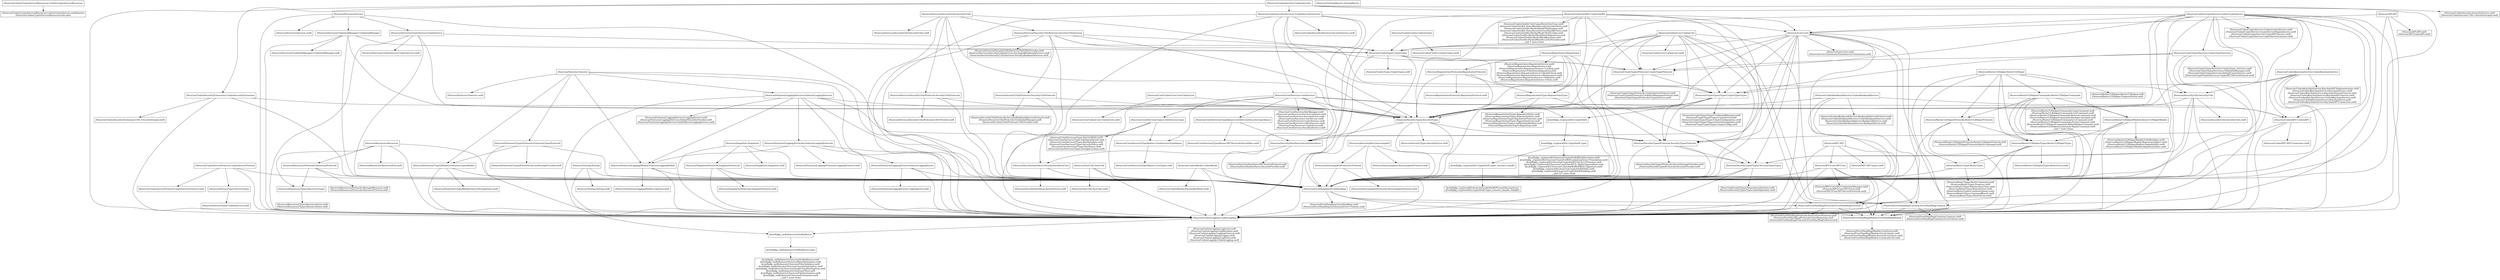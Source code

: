 digraph mygraph {
  node [shape=box];
  "//Sources/UmbraCryptoService/Resources:UmbraCryptoServiceResources"
  "//Sources/UmbraCryptoService/Resources:UmbraCryptoServiceResources" -> "//Sources/UmbraCryptoService/Resources:UmbraCryptoService.entitlements\n//Sources/UmbraCryptoService/Resources:Info.plist"
  "//Sources/Services/SecurityUtils:SecurityUtils"
  "//Sources/Services/SecurityUtils:SecurityUtils" -> "//Sources/CryptoTypes:CryptoTypes"
  "//Sources/Services/SecurityUtils:SecurityUtils" -> "//Sources/ErrorHandling:ErrorHandling"
  "//Sources/Services/SecurityUtils:SecurityUtils" -> "//Sources/SecurityTypes:SecurityTypes"
  "//Sources/Services/SecurityUtils:SecurityUtils" -> "//Sources/Services/SecurityUtils/Protocols:SecurityUtilsProtocols"
  "//Sources/Services/SecurityUtils:SecurityUtils" -> "//Sources/Services/SecurityUtils/Services:SecurityUtilsServices"
  "//Sources/Services/SecurityUtils:SecurityUtils" -> "//Sources/UmbraLogging:UmbraLogging"
  "//Sources/Services/SecurityUtils:SecurityUtils" -> "//Sources/Services/SecurityUtils:SecurityUtils.swift"
  "//Sources/Features:Features"
  "//Sources/Features:Features" -> "//Sources/ErrorHandling:ErrorHandling"
  "//Sources/Features:Features" -> "//Sources/Features/Crypto/Models:FeaturesCryptoModels"
  "//Sources/Features:Features" -> "//Sources/Features/Crypto/Protocols:FeaturesCryptoProtocols"
  "//Sources/Features:Features" -> "//Sources/Features/Logging/Models:FeaturesLoggingModels"
  "//Sources/Features:Features" -> "//Sources/Features/Logging/Services:FeaturesLoggingServices"
  "//Sources/Features:Features" -> "//Sources/UmbraLogging:UmbraLogging"
  "//Sources/Features:Features" -> "//Sources/Features:Features.swift"
  "//Sources/Core/UmbraCore:CoreUmbraCore"
  "//Sources/Core/UmbraCore:CoreUmbraCore" -> "//Sources/SecurityTypes:SecurityTypes"
  "//Sources/Core/UmbraCore:CoreUmbraCore" -> "//Sources/Core/UmbraCore:UmbraCore.swift"
  "//Sources/Core/UmbraCore:UmbraCore.swift"
  "//Sources/CryptoServiceProtocol:CryptoServiceProtocol"
  "//Sources/CryptoServiceProtocol:CryptoServiceProtocol" -> "//Sources/ErrorHandling:ErrorHandling"
  "//Sources/CryptoServiceProtocol:CryptoServiceProtocol" -> "//Sources/ServiceTypes:ServiceTypes"
  "//Sources/CryptoServiceProtocol:CryptoServiceProtocol" -> "//Sources/UmbraLogging:UmbraLogging"
  "//Sources/CryptoServiceProtocol:CryptoServiceProtocol" -> "//Sources/CryptoServiceProtocol:CryptoServiceProtocol.swift"
  "//Sources/ServiceTypes:ServiceTypes"
  "//Sources/ServiceTypes:ServiceTypes" -> "//Sources/ServiceTypes:UmbraService.swift"
  "//Sources/ServiceTypes:UmbraService.swift"
  "//Sources/Services/SecurityUtils/Protocols:SecurityUtilsProtocols"
  "//Sources/Services/SecurityUtils/Protocols:SecurityUtilsProtocols" -> "//Sources/ErrorHandling:ErrorHandling"
  "//Sources/Services/SecurityUtils/Protocols:SecurityUtilsProtocols" -> "//Sources/SecurityTypes:SecurityTypes"
  "//Sources/Services/SecurityUtils/Protocols:SecurityUtilsProtocols" -> "//Sources/Services/SecurityUtils/Protocols:URLProvider.swift"
  "//Sources/XPC:XPC"
  "//Sources/XPC:XPC" -> "//Sources/ErrorHandling:ErrorHandling"
  "//Sources/XPC:XPC" -> "//Sources/UmbraLogging:UmbraLogging"
  "//Sources/XPC:XPC" -> "//Sources/XPC/Core:XPCCore"
  "//Sources/XPC:XPC" -> "//Sources/XPC:XPCTypes.swift"
  "//Sources/XPC/Core:XPCCore"
  "//Sources/XPC/Core:XPCCore" -> "//Sources/ErrorHandling:ErrorHandling"
  "//Sources/XPC/Core:XPCCore" -> "//Sources/ErrorHandling/Common:ErrorHandlingCommon"
  "//Sources/XPC/Core:XPCCore" -> "//Sources/ErrorHandling/Models:ErrorHandlingModels"
  "//Sources/XPC/Core:XPCCore" -> "//Sources/ErrorHandling/Protocols:ErrorHandlingProtocols"
  "//Sources/XPC/Core:XPCCore" -> "//Sources/UmbraLogging:UmbraLogging"
  "//Sources/XPC/Core:XPCCore" -> "//Sources/XPC/Core:XPCConnectionManager.swift\n//Sources/XPC/Core:XPCError.swift\n//Sources/XPC/Core:XPCServiceProtocols.swift"
  "//Sources/Testing:Testing"
  "//Sources/Testing:Testing" -> "//Sources/ErrorHandling:ErrorHandling"
  "//Sources/Testing:Testing" -> "//Sources/UmbraLogging:UmbraLogging"
  "//Sources/Testing:Testing" -> "//Sources/Testing:Testing.swift"
  "//Sources/Testing:Testing.swift"
  "//Sources/Services/SecurityUtils/Protocols:URLProvider.swift"
  "//Sources/UmbraMocks:UmbraMocks"
  "//Sources/UmbraMocks:UmbraMocks" -> "//Sources/ErrorHandling:ErrorHandling"
  "//Sources/UmbraMocks:UmbraMocks" -> "//Sources/UmbraLogging:UmbraLogging"
  "//Sources/UmbraMocks:UmbraMocks" -> "//Sources/UmbraMocks:PlaceholderMock.swift"
  "//Sources/ResticCLIHelper:ResticCLIHelper"
  "//Sources/ResticCLIHelper:ResticCLIHelper" -> "//Sources/ErrorHandling:ErrorHandling"
  "//Sources/ResticCLIHelper:ResticCLIHelper" -> "//Sources/ResticCLIHelper/Commands:ResticCLIHelperCommands"
  "//Sources/ResticCLIHelper:ResticCLIHelper" -> "//Sources/ResticCLIHelper/Models:ResticCLIHelperModels"
  "//Sources/ResticCLIHelper:ResticCLIHelper" -> "//Sources/ResticCLIHelper/Protocols:ResticCLIHelperProtocols"
  "//Sources/ResticCLIHelper:ResticCLIHelper" -> "//Sources/ResticCLIHelper/Types:ResticCLIHelperTypes"
  "//Sources/ResticCLIHelper:ResticCLIHelper" -> "//Sources/ResticTypes:ResticTypes"
  "//Sources/ResticCLIHelper:ResticCLIHelper" -> "//Sources/UmbraLogging:UmbraLogging"
  "//Sources/ResticCLIHelper:ResticCLIHelper" -> "//Sources/ResticCLIHelper:ResticCLIHelper.swift\n//Sources/ResticCLIHelper:ProgressParser.swift"
  "//Sources/UmbraSecurity:UmbraSecurity"
  "//Sources/UmbraSecurity:UmbraSecurity" -> "//Sources/ErrorHandling:ErrorHandling"
  "//Sources/UmbraSecurity:UmbraSecurity" -> "//Sources/UmbraLogging:UmbraLogging"
  "//Sources/UmbraSecurity:UmbraSecurity" -> "//Sources/UmbraSecurity/Extensions:UmbraSecurityExtensions"
  "//Sources/UmbraSecurity:UmbraSecurity" -> "//Sources/UmbraSecurity/Services:UmbraSecurityServices"
  "//Sources/UmbraSecurity:UmbraSecurity" -> "//Sources/UmbraSecurity:SecurityService.swift\n//Sources/UmbraSecurity:URL+SecurityScoped.swift"
  "//Sources/UmbraSecurity/Services:UmbraSecurityServices"
  "//Sources/UmbraSecurity/Services:UmbraSecurityServices" -> "//Sources/Core:Core"
  "//Sources/UmbraSecurity/Services:UmbraSecurityServices" -> "//Sources/Core/Services:CoreServices"
  "//Sources/UmbraSecurity/Services:UmbraSecurityServices" -> "//Sources/ErrorHandling:ErrorHandling"
  "//Sources/UmbraSecurity/Services:UmbraSecurityServices" -> "//Sources/SecurityInterfaces:SecurityInterfaces"
  "//Sources/UmbraSecurity/Services:UmbraSecurityServices" -> "//Sources/SecurityInterfaces:SecurityInterfacesCore"
  "//Sources/UmbraSecurity/Services:UmbraSecurityServices" -> "//Sources/SecurityTypes:SecurityTypes"
  "//Sources/UmbraSecurity/Services:UmbraSecurityServices" -> "//Sources/SecurityUtils:SecurityUtils"
  "//Sources/UmbraSecurity/Services:UmbraSecurityServices" -> "//Sources/UmbraLogging:UmbraLogging"
  "//Sources/UmbraSecurity/Services:UmbraSecurityServices" -> "//Sources/UmbraSecurity/Services:SecurityService.swift"
  "//Sources/UmbraSecurity/Services:SecurityService.swift"
  "//Sources/UmbraTestKit:UmbraTestKit"
  "//Sources/UmbraTestKit:UmbraTestKit" -> "//Sources/Core:Core"
  "//Sources/UmbraTestKit:UmbraTestKit" -> "//Sources/CryptoTypes:CryptoTypes"
  "//Sources/UmbraTestKit:UmbraTestKit" -> "//Sources/CryptoTypes/Protocols:CryptoTypesProtocols"
  "//Sources/UmbraTestKit:UmbraTestKit" -> "//Sources/ErrorHandling:ErrorHandling"
  "//Sources/UmbraTestKit:UmbraTestKit" -> "//Sources/Repositories/Types:RepositoriesTypes"
  "//Sources/UmbraTestKit:UmbraTestKit" -> "//Sources/SecurityTypes:SecurityTypes"
  "//Sources/UmbraTestKit:UmbraTestKit" -> "//Sources/SecurityTypes/Protocols:SecurityTypesProtocols"
  "//Sources/UmbraTestKit:UmbraTestKit" -> "//Sources/UmbraLogging:UmbraLogging"
  "//Sources/UmbraTestKit:UmbraTestKit" -> "//Sources/UmbraTestKit:TestCases/ResticTestCase.swift\n//Sources/UmbraTestKit:Tests/MockSecurityProviderTests.swift\n//Sources/UmbraTestKit:Mocks/MockFileManager.swift\n//Sources/UmbraTestKit:Tests/SecurityErrorHandlerTests.swift\n//Sources/UmbraTestKit:Mocks/MockURLProvider.swift\n//Sources/UmbraTestKit:Mocks/MockResticRepository.swift\n//Sources/UmbraTestKit:Mocks/MockKeychain.swift\n//Sources/UmbraTestKit:Mocks/MockSecurityProvider.swift\n...and 5 more items"
  "//Sources/UmbraTestKit:TestCases/ResticTestCase.swift\n//Sources/UmbraTestKit:Tests/MockSecurityProviderTests.swift\n//Sources/UmbraTestKit:Mocks/MockFileManager.swift\n//Sources/UmbraTestKit:Tests/SecurityErrorHandlerTests.swift\n//Sources/UmbraTestKit:Mocks/MockURLProvider.swift\n//Sources/UmbraTestKit:Mocks/MockResticRepository.swift\n//Sources/UmbraTestKit:Mocks/MockKeychain.swift\n//Sources/UmbraTestKit:Mocks/MockSecurityProvider.swift\n...and 5 more items"
  "//Sources/Autocomplete:Autocomplete"
  "//Sources/Autocomplete:Autocomplete" -> "//Sources/Autocomplete/Protocols:Protocols"
  "//Sources/Autocomplete:Autocomplete" -> "//Sources/ErrorHandling:ErrorHandling"
  "//Sources/Autocomplete:Autocomplete" -> "//Sources/UmbraLogging:UmbraLogging"
  "//Sources/Autocomplete:Autocomplete" -> "//Sources/Autocomplete:AutocompleteProtocol.swift"
  "//Sources/UmbraSecurity/Extensions:UmbraSecurityExtensions"
  "//Sources/UmbraSecurity/Extensions:UmbraSecurityExtensions" -> "//Sources/ErrorHandling:ErrorHandling"
  "//Sources/UmbraSecurity/Extensions:UmbraSecurityExtensions" -> "//Sources/SecurityTypes:SecurityTypes"
  "//Sources/UmbraSecurity/Extensions:UmbraSecurityExtensions" -> "//Sources/UmbraLogging:UmbraLogging"
  "//Sources/UmbraSecurity/Extensions:UmbraSecurityExtensions" -> "//Sources/UmbraSecurity/Extensions:URL+SecurityScoped.swift"
  "//Sources/Resources:Resources"
  "//Sources/Resources:Resources" -> "//Sources/ErrorHandling:ErrorHandling"
  "//Sources/Resources:Resources" -> "//Sources/Resources/Protocols:ResourcesProtocols"
  "//Sources/Resources:Resources" -> "//Sources/Resources/Types:ResourcesTypes"
  "//Sources/Resources:Resources" -> "//Sources/UmbraLogging:UmbraLogging"
  "//Sources/Resources:Resources" -> "//Sources/Resources:ResourcePool.swift"
  "//Sources/UmbraCrypto:UmbraCrypto"
  "//Sources/UmbraCrypto:UmbraCrypto" -> "//Sources/CryptoTypes:CryptoTypes"
  "//Sources/UmbraCrypto:UmbraCrypto" -> "//Sources/UmbraCrypto:UmbraCrypto.swift"
  "//Sources/UmbraCore:UmbraCore"
  "//Sources/UmbraCore:UmbraCore" -> "//Sources/CryptoTypes:CryptoTypes"
  "//Sources/UmbraCore:UmbraCore" -> "//Sources/CryptoTypes/Protocols:CryptoTypesProtocols"
  "//Sources/UmbraCore:UmbraCore" -> "//Sources/CryptoTypes/Types:CryptoTypesTypes"
  "//Sources/UmbraCore:UmbraCore" -> "//Sources/ErrorHandling:ErrorHandling"
  "//Sources/UmbraCore:UmbraCore" -> "//Sources/ErrorHandling/Common:ErrorHandlingCommon"
  "//Sources/UmbraCore:UmbraCore" -> "//Sources/ErrorHandling/Models:ErrorHandlingModels"
  "//Sources/UmbraCore:UmbraCore" -> "//Sources/ErrorHandling/Protocols:ErrorHandlingProtocols"
  "//Sources/UmbraCore:UmbraCore" -> "//Sources/SecurityTypes:SecurityTypes"
  "//Sources/UmbraCore:UmbraCore" -> "//Sources/SecurityTypes/Protocols:SecurityTypesProtocols"
  "//Sources/UmbraCore:UmbraCore" -> "//Sources/SecurityTypes/Types:SecurityTypesTypes"
  "//Sources/UmbraCore:UmbraCore" -> "//Sources/UmbraLogging:UmbraLogging"
  "//Sources/UmbraCore:UmbraCore" -> "//Sources/UmbraCore:UmbraCore.swift"
  "//Sources/Core/Services:CoreServices"
  "//Sources/Core/Services:CoreServices" -> "//Sources/Core/Services/TypeAliases:CoreServicesSecurityTypeAliases"
  "//Sources/Core/Services:CoreServices" -> "//Sources/Core/Services/TypeAliases:CoreServicesTypeAliases"
  "//Sources/Core/Services:CoreServices" -> "//Sources/Core/Services/Types:CoreServicesTypes"
  "//Sources/Core/Services:CoreServices" -> "//Sources/ErrorHandling:ErrorHandling"
  "//Sources/Core/Services:CoreServices" -> "//Sources/SecurityTypes:SecurityTypes"
  "//Sources/Core/Services:CoreServices" -> "//Sources/UmbraLogging:UmbraLogging"
  "//Sources/Core/Services:CoreServices" -> "//Sources/UmbraXPC:UmbraXPC"
  "//Sources/Core/Services:CoreServices" -> "//Sources/Core/Services:KeyManager.swift\n//Sources/Core/Services:ServiceContainer.swift\n//Sources/Core/Services:SecurityError.swift\n//Sources/Core/Services:CoreService.swift\n//Sources/Core/Services:CryptoService.swift\n//Sources/Core/Services:UmbraService.swift\n//Sources/Core/Services:CryptoError.swift\n//Sources/Core/Services:SecurityService.swift"
  "//Sources/Core/Services:CoreServices" -> "@swiftpkg_cryptoswift//:CryptoSwift"
  "//Sources/Core/Services/Types:CoreServicesTypes"
  "//Sources/Core/Services/Types:CoreServicesTypes" -> "//Sources/Core/Services/TypeAliases:CoreServicesTypeAliases"
  "//Sources/Core/Services/Types:CoreServicesTypes" -> "//Sources/ErrorHandling:ErrorHandling"
  "//Sources/Core/Services/Types:CoreServicesTypes" -> "//Sources/Core/Services/Types:ServiceState.swift\n//Sources/Core/Services/Types:ValidationResult.swift\n//Sources/Core/Services/Types:KeyMetadata.swift\n//Sources/Core/Services/Types:SecurityPolicy.swift\n//Sources/Core/Services/Types:KeyStatus.swift\n//Sources/Core/Services/Types:StorageLocation.swift"
  "//Sources/Core/Services/Types:ServiceState.swift\n//Sources/Core/Services/Types:ValidationResult.swift\n//Sources/Core/Services/Types:KeyMetadata.swift\n//Sources/Core/Services/Types:SecurityPolicy.swift\n//Sources/Core/Services/Types:KeyStatus.swift\n//Sources/Core/Services/Types:StorageLocation.swift"
  "//Sources/Core/Services/TypeAliases:CoreServicesTypeAliases"
  "//Sources/Core/Services/TypeAliases:CoreServicesTypeAliases" -> "//Sources/Core/Services/TypeAliases:CoreTypes.swift"
  "//Sources/Core/Services/TypeAliases:CoreServicesSecurityTypeAliases"
  "//Sources/Core/Services/TypeAliases:CoreServicesSecurityTypeAliases" -> "//Sources/SecurityInterfaces:SecurityInterfaces"
  "//Sources/Core/Services/TypeAliases:CoreServicesSecurityTypeAliases" -> "//Sources/Core/Services/TypeAliases:XPCServiceProtocolAlias.swift"
  "//Sources/Core/Services/TypeAliases:XPCServiceProtocolAlias.swift"
  "//Sources/Resources/Protocols:ResourcesProtocols"
  "//Sources/Resources/Protocols:ResourcesProtocols" -> "//Sources/ErrorHandling:ErrorHandling"
  "//Sources/Resources/Protocols:ResourcesProtocols" -> "//Sources/Resources/Types:ResourcesTypes"
  "//Sources/Resources/Protocols:ResourcesProtocols" -> "//Sources/Resources/Protocols:ManagedResource.swift\n//Sources/Resources/Protocols:ResourceProtocol.swift"
  "//Sources/UmbraCryptoService/Resources:UmbraCryptoService.entitlements\n//Sources/UmbraCryptoService/Resources:Info.plist"
  "//Sources/Services/SecurityUtils:SecurityUtils.swift"
  "//Sources/UmbraCrypto:UmbraCrypto.swift"
  "//Sources/UmbraSecurity:SecurityService.swift\n//Sources/UmbraSecurity:URL+SecurityScoped.swift"
  "//Sources/CryptoServiceProtocol:CryptoServiceProtocol.swift"
  "//Sources/Features:Features.swift"
  "//Sources/Repositories:Repositories"
  "//Sources/Repositories:Repositories" -> "//Sources/ErrorHandling:ErrorHandling"
  "//Sources/Repositories:Repositories" -> "//Sources/Repositories/Protocols:RepositoriesProtocols"
  "//Sources/Repositories:Repositories" -> "//Sources/Repositories/Types:RepositoriesTypes"
  "//Sources/Repositories:Repositories" -> "//Sources/SecurityTypes:SecurityTypes"
  "//Sources/Repositories:Repositories" -> "//Sources/SecurityTypes/Protocols:SecurityTypesProtocols"
  "//Sources/Repositories:Repositories" -> "//Sources/Repositories:RepositoryService.swift\n//Sources/Repositories:Repositories.swift\n//Sources/Repositories:RepositoryService+Locking.swift\n//Sources/Repositories:FileSystemRepository.swift\n//Sources/Repositories:RepositoryService+HealthCheck.swift\n//Sources/Repositories:RepositoryService+Maintenance.swift\n//Sources/Repositories:RepositoryService+Validation.swift\n//Sources/Repositories:RepositoryService+Stats.swift"
  "//Sources/Repositories:RepositoryService.swift\n//Sources/Repositories:Repositories.swift\n//Sources/Repositories:RepositoryService+Locking.swift\n//Sources/Repositories:FileSystemRepository.swift\n//Sources/Repositories:RepositoryService+HealthCheck.swift\n//Sources/Repositories:RepositoryService+Maintenance.swift\n//Sources/Repositories:RepositoryService+Validation.swift\n//Sources/Repositories:RepositoryService+Stats.swift"
  "//Sources/Repositories/Protocols:RepositoriesProtocols"
  "//Sources/Repositories/Protocols:RepositoriesProtocols" -> "//Sources/ErrorHandling:ErrorHandling"
  "//Sources/Repositories/Protocols:RepositoriesProtocols" -> "//Sources/Repositories/Types:RepositoriesTypes"
  "//Sources/Repositories/Protocols:RepositoriesProtocols" -> "//Sources/SecurityTypes:SecurityTypes"
  "//Sources/Repositories/Protocols:RepositoriesProtocols" -> "//Sources/Repositories/Protocols:RepositoryProtocol.swift"
  "//Sources/Repositories/Types:RepositoriesTypes"
  "//Sources/Repositories/Types:RepositoriesTypes" -> "//Sources/ErrorHandling:ErrorHandling"
  "//Sources/Repositories/Types:RepositoriesTypes" -> "//Sources/SecurityTypes:SecurityTypes"
  "//Sources/Repositories/Types:RepositoriesTypes" -> "//Sources/Repositories/Types:RepositoryState.swift\n//Sources/Repositories/Types:RepositoryStats.swift\n//Sources/Repositories/Types:RepositoryProtocols.swift\n//Sources/Repositories/Types:RepositoryError.swift\n//Sources/Repositories/Types:LogMetadataBuilder.swift\n//Sources/Repositories/Types:Repository.swift"
  "//Sources/Repositories/Types:RepositoryState.swift\n//Sources/Repositories/Types:RepositoryStats.swift\n//Sources/Repositories/Types:RepositoryProtocols.swift\n//Sources/Repositories/Types:RepositoryError.swift\n//Sources/Repositories/Types:LogMetadataBuilder.swift\n//Sources/Repositories/Types:Repository.swift"
  "//Sources/UmbraCore:UmbraCore.swift"
  "//Sources/TestUtils:TestUtils"
  "//Sources/TestUtils:TestUtils" -> "//Sources/ErrorHandling:ErrorHandling"
  "//Sources/TestUtils:TestUtils" -> "//Sources/UmbraLogging:UmbraLogging"
  "//Sources/TestUtils:TestUtils" -> "//Sources/TestUtils:TestUtils.swift"
  "//Sources/UmbraBookmarkService:UmbraBookmarkService"
  "//Sources/UmbraBookmarkService:UmbraBookmarkService" -> "//Sources/ErrorHandling:ErrorHandling"
  "//Sources/UmbraBookmarkService:UmbraBookmarkService" -> "//Sources/SecurityTypes:SecurityTypes"
  "//Sources/UmbraBookmarkService:UmbraBookmarkService" -> "//Sources/UmbraLogging:UmbraLogging"
  "//Sources/UmbraBookmarkService:UmbraBookmarkService" -> "//Sources/UmbraXPC:UmbraXPC"
  "//Sources/UmbraBookmarkService:UmbraBookmarkService" -> "//Sources/UmbraBookmarkService:BookmarkServiceProtocol.swift\n//Sources/UmbraBookmarkService:UmbraBookmarkService.swift\n//Sources/UmbraBookmarkService:BookmarkService.swift\n//Sources/UmbraBookmarkService:BookmarkError.swift"
  "//Sources/TestUtils:TestUtils.swift"
  "//Sources/Autocomplete/Protocols:Protocols"
  "//Sources/Autocomplete/Protocols:Protocols" -> "//Sources/ErrorHandling:ErrorHandling"
  "//Sources/Autocomplete/Protocols:Protocols" -> "//Sources/Autocomplete/Protocols:AutocompleteProtocol.swift"
  "//Sources/Autocomplete/Protocols:AutocompleteProtocol.swift"
  "//Sources/Core/Services:KeyManager.swift\n//Sources/Core/Services:ServiceContainer.swift\n//Sources/Core/Services:SecurityError.swift\n//Sources/Core/Services:CoreService.swift\n//Sources/Core/Services:CryptoService.swift\n//Sources/Core/Services:UmbraService.swift\n//Sources/Core/Services:CryptoError.swift\n//Sources/Core/Services:SecurityService.swift"
  "//Sources/UmbraCryptoService:UmbraCryptoService"
  "//Sources/UmbraCryptoService:UmbraCryptoService" -> "//Sources/Core:Core"
  "//Sources/UmbraCryptoService:UmbraCryptoService" -> "//Sources/CryptoTypes:CryptoTypes"
  "//Sources/UmbraCryptoService:UmbraCryptoService" -> "//Sources/CryptoTypes/Protocols:CryptoTypesProtocols"
  "//Sources/UmbraCryptoService:UmbraCryptoService" -> "//Sources/CryptoTypes/Services:CryptoTypesServices"
  "//Sources/UmbraCryptoService:UmbraCryptoService" -> "//Sources/CryptoTypes/Types:CryptoTypesTypes"
  "//Sources/UmbraCryptoService:UmbraCryptoService" -> "//Sources/ErrorHandling:ErrorHandling"
  "//Sources/UmbraCryptoService:UmbraCryptoService" -> "//Sources/ErrorHandling/Common:ErrorHandlingCommon"
  "//Sources/UmbraCryptoService:UmbraCryptoService" -> "//Sources/ErrorHandling/Models:ErrorHandlingModels"
  "//Sources/UmbraCryptoService:UmbraCryptoService" -> "//Sources/ErrorHandling/Protocols:ErrorHandlingProtocols"
  "//Sources/UmbraCryptoService:UmbraCryptoService" -> "//Sources/SecurityTypes:SecurityTypes"
  "//Sources/UmbraCryptoService:UmbraCryptoService" -> "//Sources/SecurityTypes/Protocols:SecurityTypesProtocols"
  "//Sources/UmbraCryptoService:UmbraCryptoService" -> "//Sources/SecurityTypes/Types:SecurityTypesTypes"
  "//Sources/UmbraCryptoService:UmbraCryptoService" -> "//Sources/SecurityUtils:SecurityUtils"
  "//Sources/UmbraCryptoService:UmbraCryptoService" -> "//Sources/UmbraKeychainService:UmbraKeychainService"
  "//Sources/UmbraCryptoService:UmbraCryptoService" -> "//Sources/UmbraLogging:UmbraLogging"
  "//Sources/UmbraCryptoService:UmbraCryptoService" -> "//Sources/UmbraXPC:UmbraXPC"
  "//Sources/UmbraCryptoService:UmbraCryptoService" -> "//Sources/UmbraCryptoService:UmbraCryptoService.swift\n//Sources/UmbraCryptoService:CryptoServiceDependencies.swift\n//Sources/UmbraCryptoService:CryptoXPCService.swift\n//Sources/UmbraCryptoService:CryptoServiceListener.swift"
  "//Sources/UmbraKeychainService:UmbraKeychainService"
  "//Sources/UmbraKeychainService:UmbraKeychainService" -> "//Sources/ErrorHandling:ErrorHandling"
  "//Sources/UmbraKeychainService:UmbraKeychainService" -> "//Sources/SecurityTypes:SecurityTypes"
  "//Sources/UmbraKeychainService:UmbraKeychainService" -> "//Sources/SecurityUtils:SecurityUtils"
  "//Sources/UmbraKeychainService:UmbraKeychainService" -> "//Sources/UmbraLogging:UmbraLogging"
  "//Sources/UmbraKeychainService:UmbraKeychainService" -> "//Sources/UmbraXPC:UmbraXPC"
  "//Sources/UmbraKeychainService:UmbraKeychainService" -> "//Sources/UmbraKeychainService:KeychainXPCImplementation.swift\n//Sources/UmbraKeychainService:KeychainService.swift\n//Sources/UmbraKeychainService:KeychainServiceProtocol.swift\n//Sources/UmbraKeychainService:KeychainXPCService.swift\n//Sources/UmbraKeychainService:UmbraKeychainService.swift\n//Sources/UmbraKeychainService:KeychainError.swift\n//Sources/UmbraKeychainService:KeychainXPCConnection.swift"
  "//Sources/UmbraKeychainService:KeychainXPCImplementation.swift\n//Sources/UmbraKeychainService:KeychainService.swift\n//Sources/UmbraKeychainService:KeychainServiceProtocol.swift\n//Sources/UmbraKeychainService:KeychainXPCService.swift\n//Sources/UmbraKeychainService:UmbraKeychainService.swift\n//Sources/UmbraKeychainService:KeychainError.swift\n//Sources/UmbraKeychainService:KeychainXPCConnection.swift"
  "//Sources/UmbraXPC:UmbraXPC"
  "//Sources/UmbraXPC:UmbraXPC" -> "//Sources/ErrorHandling:ErrorHandling"
  "//Sources/UmbraXPC:UmbraXPC" -> "//Sources/UmbraLogging:UmbraLogging"
  "//Sources/UmbraXPC:UmbraXPC" -> "//Sources/UmbraXPC:XPCConnection.swift"
  "//Sources/UmbraXPC:XPCConnection.swift"
  "//Sources/CryptoTypes/Services:CryptoTypesServices"
  "//Sources/CryptoTypes/Services:CryptoTypesServices" -> "//Sources/CryptoTypes/Protocols:CryptoTypesProtocols"
  "//Sources/CryptoTypes/Services:CryptoTypesServices" -> "//Sources/CryptoTypes/Types:CryptoTypesTypes"
  "//Sources/CryptoTypes/Services:CryptoTypesServices" -> "//Sources/ErrorHandling:ErrorHandling"
  "//Sources/CryptoTypes/Services:CryptoTypesServices" -> "//Sources/UmbraLogging:UmbraLogging"
  "//Sources/CryptoTypes/Services:CryptoTypesServices" -> "//Sources/CryptoTypes/Services:CryptoTypes_Services.swift\n//Sources/CryptoTypes/Services:CredentialManager.swift\n//Sources/CryptoTypes/Services:DefaultCryptoService.swift\n//Sources/CryptoTypes/Services:CryptoXPCServiceProtocol.swift"
  "//Sources/Resources:ResourcePool.swift"
  "//Sources/Snapshots:Snapshots"
  "//Sources/Snapshots:Snapshots" -> "//Sources/ErrorHandling:ErrorHandling"
  "//Sources/Snapshots:Snapshots" -> "//Sources/Snapshots/Protocols:SnapshotsProtocols"
  "//Sources/Snapshots:Snapshots" -> "//Sources/UmbraLogging:UmbraLogging"
  "//Sources/Snapshots:Snapshots" -> "//Sources/Snapshots:Snapshots.swift"
  "//Sources/Snapshots:Snapshots.swift"
  "//Sources/Snapshots/Protocols:SnapshotsProtocols"
  "//Sources/Snapshots/Protocols:SnapshotsProtocols" -> "//Sources/ErrorHandling:ErrorHandling"
  "//Sources/Snapshots/Protocols:SnapshotsProtocols" -> "//Sources/UmbraLogging:UmbraLogging"
  "//Sources/Snapshots/Protocols:SnapshotsProtocols" -> "//Sources/Snapshots/Protocols:SnapshotProtocol.swift"
  "//Sources/XPC:XPCTypes.swift"
  "//Sources/Services:Services"
  "//Sources/Services:Services" -> "//Sources/ErrorHandling:ErrorHandling"
  "//Sources/Services:Services" -> "//Sources/Services/CredentialManager:CredentialManager"
  "//Sources/Services:Services" -> "//Sources/Services/CryptoService:CryptoService"
  "//Sources/Services:Services" -> "//Sources/UmbraLogging:UmbraLogging"
  "//Sources/Services:Services" -> "//Sources/Services:Services.swift"
  "//Sources/Services:Services.swift"
  "//Sources/Services/CryptoService:CryptoService"
  "//Sources/Services/CryptoService:CryptoService" -> "//Sources/CryptoTypes:CryptoTypes"
  "//Sources/Services/CryptoService:CryptoService" -> "//Sources/ErrorHandling:ErrorHandling"
  "//Sources/Services/CryptoService:CryptoService" -> "//Sources/SecurityTypes:SecurityTypes"
  "//Sources/Services/CryptoService:CryptoService" -> "//Sources/UmbraLogging:UmbraLogging"
  "//Sources/Services/CryptoService:CryptoService" -> "//Sources/Services/CryptoService:CryptoService.swift"
  "//Sources/Services/CryptoService:CryptoService.swift"
  "//Sources/Services/CredentialManager:CredentialManager"
  "//Sources/Services/CredentialManager:CredentialManager" -> "//Sources/CryptoTypes:CryptoTypes"
  "//Sources/Services/CredentialManager:CredentialManager" -> "//Sources/ErrorHandling:ErrorHandling"
  "//Sources/Services/CredentialManager:CredentialManager" -> "//Sources/SecurityTypes:SecurityTypes"
  "//Sources/Services/CredentialManager:CredentialManager" -> "//Sources/UmbraLogging:UmbraLogging"
  "//Sources/Services/CredentialManager:CredentialManager" -> "//Sources/Services/CredentialManager:CredentialManager.swift"
  "//Sources/Services/CredentialManager:CredentialManager.swift"
  "//Sources/Repositories/Protocols:RepositoryProtocol.swift"
  "//Sources/Resources/Types:ResourcesTypes"
  "//Sources/Resources/Types:ResourcesTypes" -> "//Sources/Resources/Types:ResourceError.swift\n//Sources/Resources/Types:ResourceState.swift"
  "//Sources/Resources/Types:ResourceError.swift\n//Sources/Resources/Types:ResourceState.swift"
  "//Sources/TestingMacros:TestingMacros"
  "//Sources/UmbraCryptoService:UmbraCryptoService.swift\n//Sources/UmbraCryptoService:CryptoServiceDependencies.swift\n//Sources/UmbraCryptoService:CryptoXPCService.swift\n//Sources/UmbraCryptoService:CryptoServiceListener.swift"
  "//Sources/API:API"
  "//Sources/API:API" -> "//Sources/Core:Core"
  "//Sources/API:API" -> "//Sources/ErrorHandling:ErrorHandling"
  "//Sources/API:API" -> "//Sources/UmbraLogging:UmbraLogging"
  "//Sources/API:API" -> "//Sources/API:API.swift\n//Sources/API:UmbraAPI.swift"
  "//Sources/API:API.swift\n//Sources/API:UmbraAPI.swift"
  "//Sources/UmbraBookmarkService:BookmarkServiceProtocol.swift\n//Sources/UmbraBookmarkService:UmbraBookmarkService.swift\n//Sources/UmbraBookmarkService:BookmarkService.swift\n//Sources/UmbraBookmarkService:BookmarkError.swift"
  "//Sources/Autocomplete:AutocompleteProtocol.swift"
  "//Sources/ResticCLIHelper:ResticCLIHelper.swift\n//Sources/ResticCLIHelper:ProgressParser.swift"
  "//Sources/CryptoTypes/Services:CryptoTypes_Services.swift\n//Sources/CryptoTypes/Services:CredentialManager.swift\n//Sources/CryptoTypes/Services:DefaultCryptoService.swift\n//Sources/CryptoTypes/Services:CryptoXPCServiceProtocol.swift"
  "//Sources/Core:Core"
  "//Sources/Core:Core" -> "//Sources/CryptoTypes:CryptoTypes"
  "//Sources/Core:Core" -> "//Sources/CryptoTypes/Protocols:CryptoTypesProtocols"
  "//Sources/Core:Core" -> "//Sources/CryptoTypes/Types:CryptoTypesTypes"
  "//Sources/Core:Core" -> "//Sources/ErrorHandling:ErrorHandling"
  "//Sources/Core:Core" -> "//Sources/ErrorHandling/Common:ErrorHandlingCommon"
  "//Sources/Core:Core" -> "//Sources/ErrorHandling/Models:ErrorHandlingModels"
  "//Sources/Core:Core" -> "//Sources/ErrorHandling/Protocols:ErrorHandlingProtocols"
  "//Sources/Core:Core" -> "//Sources/SecurityInterfaces:SecurityInterfaces"
  "//Sources/Core:Core" -> "//Sources/SecurityTypes:SecurityTypes"
  "//Sources/Core:Core" -> "//Sources/SecurityTypes/Protocols:SecurityTypesProtocols"
  "//Sources/Core:Core" -> "//Sources/SecurityTypes/Types:SecurityTypesTypes"
  "//Sources/Core:Core" -> "//Sources/UmbraLogging:UmbraLogging"
  "//Sources/Core:Core" -> "//Sources/Core:Core.swift\n//Sources/Core:Extensions/TimeInterval+Extensions.swift"
  "//Sources/Core:Core.swift\n//Sources/Core:Extensions/TimeInterval+Extensions.swift"
  "//Sources/Features/Logging/Services:FeaturesLoggingServices"
  "//Sources/Features/Logging/Services:FeaturesLoggingServices" -> "//Sources/ErrorHandling:ErrorHandling"
  "//Sources/Features/Logging/Services:FeaturesLoggingServices" -> "//Sources/Features/Logging/Errors:FeaturesLoggingErrors"
  "//Sources/Features/Logging/Services:FeaturesLoggingServices" -> "//Sources/Features/Logging/Models:FeaturesLoggingModels"
  "//Sources/Features/Logging/Services:FeaturesLoggingServices" -> "//Sources/Features/Logging/Protocols:FeaturesLoggingProtocols"
  "//Sources/Features/Logging/Services:FeaturesLoggingServices" -> "//Sources/SecurityTypes:SecurityTypes"
  "//Sources/Features/Logging/Services:FeaturesLoggingServices" -> "//Sources/SecurityTypes/Protocols:SecurityTypesProtocols"
  "//Sources/Features/Logging/Services:FeaturesLoggingServices" -> "//Sources/Features/Logging/Services:LoggingService.swift\n//Sources/Features/Logging/Services:DefaultSecurityProvider.swift\n//Sources/Features/Logging/Services:SwiftyBeaverLoggingService.swift"
  "//Sources/Features/Logging/Services:FeaturesLoggingServices" -> "@swiftpkg_swiftybeaver//:SwiftyBeaver"
  "//Sources/Features/Logging/Services:LoggingService.swift\n//Sources/Features/Logging/Services:DefaultSecurityProvider.swift\n//Sources/Features/Logging/Services:SwiftyBeaverLoggingService.swift"
  "//Sources/Features/Logging/Protocols:FeaturesLoggingProtocols"
  "//Sources/Features/Logging/Protocols:FeaturesLoggingProtocols" -> "//Sources/ErrorHandling:ErrorHandling"
  "//Sources/Features/Logging/Protocols:FeaturesLoggingProtocols" -> "//Sources/Features/Logging/Models:FeaturesLoggingModels"
  "//Sources/Features/Logging/Protocols:FeaturesLoggingProtocols" -> "//Sources/UmbraLogging:UmbraLogging"
  "//Sources/Features/Logging/Protocols:FeaturesLoggingProtocols" -> "//Sources/Features/Logging/Protocols:LoggingProtocol.swift"
  "//Sources/Features/Logging/Errors:FeaturesLoggingErrors"
  "//Sources/Features/Logging/Errors:FeaturesLoggingErrors" -> "//Sources/ErrorHandling:ErrorHandling"
  "//Sources/Features/Logging/Errors:FeaturesLoggingErrors" -> "//Sources/UmbraLogging:UmbraLogging"
  "//Sources/Features/Logging/Errors:FeaturesLoggingErrors" -> "//Sources/Features/Logging/Errors:LoggingError.swift"
  "//Sources/Features/Logging/Errors:LoggingError.swift"
  "//Sources/UmbraSecurity/Extensions:URL+SecurityScoped.swift"
  "//Sources/Services/SecurityUtils/Services:SecurityUtilsServices"
  "//Sources/Services/SecurityUtils/Services:SecurityUtilsServices" -> "//Sources/CryptoTypes:CryptoTypes"
  "//Sources/Services/SecurityUtils/Services:SecurityUtilsServices" -> "//Sources/CryptoTypes/Protocols:CryptoTypesProtocols"
  "//Sources/Services/SecurityUtils/Services:SecurityUtilsServices" -> "//Sources/CryptoTypes/Types:CryptoTypesTypes"
  "//Sources/Services/SecurityUtils/Services:SecurityUtilsServices" -> "//Sources/ErrorHandling:ErrorHandling"
  "//Sources/Services/SecurityUtils/Services:SecurityUtilsServices" -> "//Sources/SecurityTypes:SecurityTypes"
  "//Sources/Services/SecurityUtils/Services:SecurityUtilsServices" -> "//Sources/SecurityUtils/Protocols:SecurityUtilsProtocols"
  "//Sources/Services/SecurityUtils/Services:SecurityUtilsServices" -> "//Sources/UmbraLogging:UmbraLogging"
  "//Sources/Services/SecurityUtils/Services:SecurityUtilsServices" -> "//Sources/Services/SecurityUtils/Services:PathURLProvider.swift\n//Sources/Services/SecurityUtils/Services:EncryptedBookmarkService.swift\n//Sources/Services/SecurityUtils/Services:SecurityBookmarkService.swift"
  "//Sources/Services/SecurityUtils/Services:PathURLProvider.swift\n//Sources/Services/SecurityUtils/Services:EncryptedBookmarkService.swift\n//Sources/Services/SecurityUtils/Services:SecurityBookmarkService.swift"
  "//Sources/SecurityUtils/Protocols:SecurityUtilsProtocols"
  "//Sources/SecurityUtils/Protocols:SecurityUtilsProtocols" -> "//Sources/ErrorHandling:ErrorHandling"
  "//Sources/SecurityUtils/Protocols:SecurityUtilsProtocols" -> "//Sources/SecurityTypes:SecurityTypes"
  "//Sources/SecurityUtils/Protocols:SecurityUtilsProtocols" -> "//Sources/SecurityUtils/Protocols:SecurityBookmarkServiceProtocol.swift\n//Sources/SecurityUtils/Protocols:CredentialManager.swift\n//Sources/SecurityUtils/Protocols:URLProvider.swift"
  "//Sources/SecurityUtils/Protocols:SecurityBookmarkServiceProtocol.swift\n//Sources/SecurityUtils/Protocols:CredentialManager.swift\n//Sources/SecurityUtils/Protocols:URLProvider.swift"
  "//Sources/CryptoTypes:CryptoTypes"
  "//Sources/CryptoTypes:CryptoTypes" -> "//Sources/CryptoTypes/Protocols:CryptoTypesProtocols"
  "//Sources/CryptoTypes:CryptoTypes" -> "//Sources/CryptoTypes/Types:CryptoTypesTypes"
  "//Sources/CryptoTypes:CryptoTypes" -> "//Sources/ErrorHandling:ErrorHandling"
  "//Sources/CryptoTypes:CryptoTypes" -> "//Sources/UmbraLogging:UmbraLogging"
  "//Sources/CryptoTypes:CryptoTypes" -> "//Sources/CryptoTypes:CryptoTypes.swift"
  "//Sources/CryptoTypes:CryptoTypes.swift"
  "//Sources/CryptoTypes/Protocols:CryptoTypesProtocols"
  "//Sources/CryptoTypes/Protocols:CryptoTypesProtocols" -> "//Sources/CryptoTypes/Types:CryptoTypesTypes"
  "//Sources/CryptoTypes/Protocols:CryptoTypesProtocols" -> "//Sources/SecurityTypes:SecurityTypes"
  "//Sources/CryptoTypes/Protocols:CryptoTypesProtocols" -> "//Sources/CryptoTypes/Protocols:CryptoServiceProtocol.swift\n//Sources/CryptoTypes/Protocols:CredentialManagerProtocol.swift\n//Sources/CryptoTypes/Protocols:CryptoService.swift"
  "//Sources/SecurityUtils:SecurityUtils"
  "//Sources/SecurityUtils:SecurityUtils" -> "//Sources/ErrorHandling:ErrorHandling"
  "//Sources/SecurityUtils:SecurityUtils" -> "//Sources/SecurityTypes:SecurityTypes"
  "//Sources/SecurityUtils:SecurityUtils" -> "//Sources/SecurityTypes/Types:SecurityTypesTypes"
  "//Sources/SecurityUtils:SecurityUtils" -> "//Sources/UmbraLogging:UmbraLogging"
  "//Sources/SecurityUtils:SecurityUtils" -> "//Sources/SecurityUtils:SecurityUtils.swift"
  "//Sources/SecurityUtils:SecurityUtils.swift"
  "//Sources/UmbraMocks:PlaceholderMock.swift"
  "//Sources/Features/Crypto/Protocols:FeaturesCryptoProtocols"
  "//Sources/Features/Crypto/Protocols:FeaturesCryptoProtocols" -> "//Sources/ErrorHandling:ErrorHandling"
  "//Sources/Features/Crypto/Protocols:FeaturesCryptoProtocols" -> "//Sources/Features/Crypto/Models:FeaturesCryptoModels"
  "//Sources/Features/Crypto/Protocols:FeaturesCryptoProtocols" -> "//Sources/UmbraLogging:UmbraLogging"
  "//Sources/Features/Crypto/Protocols:FeaturesCryptoProtocols" -> "//Sources/Features/Crypto/Protocols:SecureStorageProvider.swift"
  "//Sources/Features/Crypto/Protocols:SecureStorageProvider.swift"
  "//Sources/Features/Crypto/Models:FeaturesCryptoModels"
  "//Sources/Features/Crypto/Models:FeaturesCryptoModels" -> "//Sources/ErrorHandling:ErrorHandling"
  "//Sources/Features/Crypto/Models:FeaturesCryptoModels" -> "//Sources/UmbraLogging:UmbraLogging"
  "//Sources/Features/Crypto/Models:FeaturesCryptoModels" -> "//Sources/Features/Crypto/Models:SecureStorageData.swift"
  "//Sources/Features/Crypto/Models:SecureStorageData.swift"
  "//Sources/Features/Logging/Models:FeaturesLoggingModels"
  "//Sources/Features/Logging/Models:FeaturesLoggingModels" -> "//Sources/ErrorHandling:ErrorHandling"
  "//Sources/Features/Logging/Models:FeaturesLoggingModels" -> "//Sources/UmbraLogging:UmbraLogging"
  "//Sources/Features/Logging/Models:FeaturesLoggingModels" -> "//Sources/Features/Logging/Models:LogEntry.swift"
  "//Sources/Features/Logging/Models:LogEntry.swift"
  "//Sources/CryptoTypes/Types:CryptoTypesTypes"
  "//Sources/CryptoTypes/Types:CryptoTypesTypes" -> "//Sources/SecurityTypes:SecurityTypes"
  "//Sources/CryptoTypes/Types:CryptoTypesTypes" -> "//Sources/SecurityTypes/Protocols:SecurityTypesProtocols"
  "//Sources/CryptoTypes/Types:CryptoTypesTypes" -> "//Sources/CryptoTypes/Types:CredentialManager.swift\n//Sources/CryptoTypes/Types:CryptoError.swift\n//Sources/CryptoTypes/Types:CryptoConfiguration.swift\n//Sources/CryptoTypes/Types:SecureStorageData.swift\n//Sources/CryptoTypes/Types:CryptoConfig.swift"
  "//Sources/CryptoTypes/Types:CryptoTypesTypes" -> "@swiftpkg_cryptoswift//:CryptoSwift"
  "@swiftpkg_cryptoswift//:CryptoSwift"
  "@swiftpkg_cryptoswift//:CryptoSwift" -> "@swiftpkg_cryptoswift//:CryptoSwift.rspm"
  "@swiftpkg_cryptoswift//:CryptoSwift.rspm"
  "@swiftpkg_cryptoswift//:CryptoSwift.rspm" -> "@swiftpkg_cryptoswift//:CryptoSwift.rspm_resource_bundle"
  "@swiftpkg_cryptoswift//:CryptoSwift.rspm" -> "@swiftpkg_cryptoswift//:Sources/CryptoSwift/BlockDecryptor.swift\n@swiftpkg_cryptoswift//:Sources/CryptoSwift/Foundation/Array+Foundation.swift\n@swiftpkg_cryptoswift//:Sources/CryptoSwift/UInt32+Extension.swift\n@swiftpkg_cryptoswift//:Sources/CryptoSwift/CS_BigInt/SquareRoot.swift\n@swiftpkg_cryptoswift//:Sources/CryptoSwift/RSA/RSA+Signature.swift\n@swiftpkg_cryptoswift//:Sources/CryptoSwift/SHA2.swift\n@swiftpkg_cryptoswift//:Sources/CryptoSwift/Padding.swift\n...and 107 more items"
  "@swiftpkg_cryptoswift//:Sources/CryptoSwift/BlockDecryptor.swift\n@swiftpkg_cryptoswift//:Sources/CryptoSwift/Foundation/Array+Foundation.swift\n@swiftpkg_cryptoswift//:Sources/CryptoSwift/UInt32+Extension.swift\n@swiftpkg_cryptoswift//:Sources/CryptoSwift/CS_BigInt/SquareRoot.swift\n@swiftpkg_cryptoswift//:Sources/CryptoSwift/RSA/RSA+Signature.swift\n@swiftpkg_cryptoswift//:Sources/CryptoSwift/SHA2.swift\n@swiftpkg_cryptoswift//:Sources/CryptoSwift/Padding.swift\n...and 107 more items"
  "@swiftpkg_cryptoswift//:CryptoSwift.rspm_resource_bundle"
  "@swiftpkg_cryptoswift//:CryptoSwift.rspm_resource_bundle" -> "@swiftpkg_cryptoswift//:Sources/CryptoSwift/PrivacyInfo.xcprivacy\n@swiftpkg_cryptoswift//:CryptoSwift.rspm_resource_bundle_infoplist"
  "@swiftpkg_cryptoswift//:Sources/CryptoSwift/PrivacyInfo.xcprivacy\n@swiftpkg_cryptoswift//:CryptoSwift.rspm_resource_bundle_infoplist"
  "//Sources/CryptoTypes/Types:CredentialManager.swift\n//Sources/CryptoTypes/Types:CryptoError.swift\n//Sources/CryptoTypes/Types:CryptoConfiguration.swift\n//Sources/CryptoTypes/Types:SecureStorageData.swift\n//Sources/CryptoTypes/Types:CryptoConfig.swift"
  "//Sources/SecurityTypes:SecurityTypes"
  "//Sources/SecurityTypes:SecurityTypes" -> "//Sources/ErrorHandling:ErrorHandling"
  "//Sources/SecurityTypes:SecurityTypes" -> "//Sources/SecurityInterfaces:SecurityInterfaces"
  "//Sources/SecurityTypes:SecurityTypes" -> "//Sources/SecurityTypes/Protocols:SecurityTypesProtocols"
  "//Sources/SecurityTypes:SecurityTypes" -> "//Sources/SecurityTypes/Types:SecurityTypesTypes"
  "//Sources/SecurityTypes:SecurityTypes" -> "//Sources/SecurityTypes:SecurityError.swift"
  "//Sources/SecurityTypes:SecurityError.swift"
  "//Sources/SecurityTypes/Protocols:SecurityTypesProtocols"
  "//Sources/SecurityTypes/Protocols:SecurityTypesProtocols" -> "//Sources/ErrorHandling:ErrorHandling"
  "//Sources/SecurityTypes/Protocols:SecurityTypesProtocols" -> "//Sources/SecurityTypes/Types:SecurityTypesTypes"
  "//Sources/SecurityTypes/Protocols:SecurityTypesProtocols" -> "//Sources/UmbraLogging:UmbraLogging"
  "//Sources/SecurityTypes/Protocols:SecurityTypesProtocols" -> "//Sources/SecurityTypes/Protocols:SecureStorageProvider.swift\n//Sources/SecurityTypes/Protocols:SecurityProvider.swift"
  "//Sources/SecurityTypes/Protocols:SecureStorageProvider.swift\n//Sources/SecurityTypes/Protocols:SecurityProvider.swift"
  "//Sources/SecurityTypes/Types:SecurityTypesTypes"
  "//Sources/SecurityTypes/Types:SecurityTypesTypes" -> "//Sources/ErrorHandling:ErrorHandling"
  "//Sources/SecurityTypes/Types:SecurityTypesTypes" -> "//Sources/UmbraLogging:UmbraLogging"
  "//Sources/SecurityTypes/Types:SecurityTypesTypes" -> "//Sources/SecurityTypes/Types:SecurityError.swift\n//Sources/SecurityTypes/Types:HashAlgorithm.swift"
  "//Sources/SecurityTypes/Types:SecurityError.swift\n//Sources/SecurityTypes/Types:HashAlgorithm.swift"
  "//Sources/SecurityInterfaces:SecurityInterfaces"
  "//Sources/SecurityInterfaces:SecurityInterfaces" -> "//Sources/SecurityInterfaces:SecurityInterfacesCore"
  "//Sources/SecurityInterfaces:SecurityInterfaces" -> "//Sources/SecurityInterfaces:XPCServiceProtocol.swift\n//Sources/SecurityInterfaces:SecurityProvider.swift"
  "//Sources/SecurityInterfaces:SecurityInterfacesCore"
  "//Sources/SecurityInterfaces:SecurityInterfacesCore" -> "//Sources/ErrorHandling:ErrorHandling"
  "//Sources/SecurityInterfaces:SecurityInterfacesCore" -> "//Sources/SecurityInterfaces:SecurityError.swift"
  "//Sources/SecurityInterfaces:SecurityError.swift"
  "//Sources/ResticCLIHelper/Commands:ResticCLIHelperCommands"
  "//Sources/ResticCLIHelper/Commands:ResticCLIHelperCommands" -> "//Sources/ErrorHandling:ErrorHandling"
  "//Sources/ResticCLIHelper/Commands:ResticCLIHelperCommands" -> "//Sources/ResticCLIHelper/Models:ResticCLIHelperModels"
  "//Sources/ResticCLIHelper/Commands:ResticCLIHelperCommands" -> "//Sources/ResticCLIHelper/Protocols:ResticCLIHelperProtocols"
  "//Sources/ResticCLIHelper/Commands:ResticCLIHelperCommands" -> "//Sources/ResticCLIHelper/Types:ResticCLIHelperTypes"
  "//Sources/ResticCLIHelper/Commands:ResticCLIHelperCommands" -> "//Sources/UmbraLogging:UmbraLogging"
  "//Sources/ResticCLIHelper/Commands:ResticCLIHelperCommands" -> "//Sources/ResticCLIHelper/Commands:CopyCommand.swift\n//Sources/ResticCLIHelper/Commands:ListCommand.swift\n//Sources/ResticCLIHelper/Commands:RestoreCommand.swift\n//Sources/ResticCLIHelper/Commands:BackupCommand.swift\n//Sources/ResticCLIHelper/Commands:LsCommand.swift\n//Sources/ResticCLIHelper/Commands:PruneCommand.swift\n//Sources/ResticCLIHelper/Commands:RebuildIndexCommand.swift\n//Sources/ResticCLIHelper/Commands:RepairCommand.swift\n...and 7 more items"
  "//Sources/ResticCLIHelper/Commands:CopyCommand.swift\n//Sources/ResticCLIHelper/Commands:ListCommand.swift\n//Sources/ResticCLIHelper/Commands:RestoreCommand.swift\n//Sources/ResticCLIHelper/Commands:BackupCommand.swift\n//Sources/ResticCLIHelper/Commands:LsCommand.swift\n//Sources/ResticCLIHelper/Commands:PruneCommand.swift\n//Sources/ResticCLIHelper/Commands:RebuildIndexCommand.swift\n//Sources/ResticCLIHelper/Commands:RepairCommand.swift\n...and 7 more items"
  "//Sources/ResticCLIHelper/Protocols:ResticCLIHelperProtocols"
  "//Sources/ResticCLIHelper/Protocols:ResticCLIHelperProtocols" -> "//Sources/ErrorHandling:ErrorHandling"
  "//Sources/ResticCLIHelper/Protocols:ResticCLIHelperProtocols" -> "//Sources/ResticCLIHelper/Types:ResticCLIHelperTypes"
  "//Sources/ResticCLIHelper/Protocols:ResticCLIHelperProtocols" -> "//Sources/UmbraLogging:UmbraLogging"
  "//Sources/ResticCLIHelper/Protocols:ResticCLIHelperProtocols" -> "//Sources/ResticCLIHelper/Protocols:ResticCLIHelperProtocol.swift\n//Sources/ResticCLIHelper/Protocols:ResticCommand.swift"
  "//Sources/ResticCLIHelper/Protocols:ResticCLIHelperProtocol.swift\n//Sources/ResticCLIHelper/Protocols:ResticCommand.swift"
  "//Sources/ResticCLIHelper/Models:ResticCLIHelperModels"
  "//Sources/ResticCLIHelper/Models:ResticCLIHelperModels" -> "//Sources/ErrorHandling:ErrorHandling"
  "//Sources/ResticCLIHelper/Models:ResticCLIHelperModels" -> "//Sources/ResticCLIHelper/Types:ResticCLIHelperTypes"
  "//Sources/ResticCLIHelper/Models:ResticCLIHelperModels" -> "//Sources/UmbraLogging:UmbraLogging"
  "//Sources/ResticCLIHelper/Models:ResticCLIHelperModels" -> "//Sources/ResticCLIHelper/Models:FileMetadata.swift\n//Sources/ResticCLIHelper/Models:RepositoryObject.swift\n//Sources/ResticCLIHelper/Models:SnapshotInfo.swift\n//Sources/ResticCLIHelper/Models:RepositoryStats.swift"
  "//Sources/ResticCLIHelper/Types:ResticCLIHelperTypes"
  "//Sources/ResticCLIHelper/Types:ResticCLIHelperTypes" -> "//Sources/ErrorHandling:ErrorHandling"
  "//Sources/ResticCLIHelper/Types:ResticCLIHelperTypes" -> "//Sources/ResticTypes:ResticTypes"
  "//Sources/ResticCLIHelper/Types:ResticCLIHelperTypes" -> "//Sources/UmbraLogging:UmbraLogging"
  "//Sources/ResticCLIHelper/Types:ResticCLIHelperTypes" -> "//Sources/ResticCLIHelper/Types:ResticError.swift"
  "//Sources/ResticCLIHelper/Types:ResticError.swift"
  "//Sources/ResticTypes:ResticTypes"
  "//Sources/ResticTypes:ResticTypes" -> "//Sources/ErrorHandling:ErrorHandling"
  "//Sources/ResticTypes:ResticTypes" -> "//Sources/ResticTypes:ResticCommand.swift\n//Sources/ResticTypes:Progress.swift\n//Sources/ResticTypes:MaintenanceType.swift\n//Sources/ResticTypes:Repositories.swift\n//Sources/ResticTypes:CommonOptions.swift\n//Sources/ResticTypes:CommandResult.swift\n//Sources/ResticTypes:ResticError.swift"
  "//Sources/ResticTypes:ResticCommand.swift\n//Sources/ResticTypes:Progress.swift\n//Sources/ResticTypes:MaintenanceType.swift\n//Sources/ResticTypes:Repositories.swift\n//Sources/ResticTypes:CommonOptions.swift\n//Sources/ResticTypes:CommandResult.swift\n//Sources/ResticTypes:ResticError.swift"
  "//Sources/ErrorHandling:ErrorHandling"
  "//Sources/ErrorHandling:ErrorHandling" -> "//Sources/ErrorHandling/Common:ErrorHandlingCommon"
  "//Sources/ErrorHandling:ErrorHandling" -> "//Sources/ErrorHandling/Models:ErrorHandlingModels"
  "//Sources/ErrorHandling:ErrorHandling" -> "//Sources/ErrorHandling/Protocols:ErrorHandlingProtocols"
  "//Sources/ErrorHandling:ErrorHandling" -> "//Sources/ErrorHandling:ErrorHandling.swift\n//Sources/ErrorHandling:Extensions/Error+Context.swift"
  "//Sources/ErrorHandling:ErrorHandling.swift\n//Sources/ErrorHandling:Extensions/Error+Context.swift"
  "//Sources/ErrorHandling/Protocols:ErrorHandlingProtocols"
  "//Sources/ErrorHandling/Protocols:ErrorHandlingProtocols" -> "//Sources/ErrorHandling/Models:ErrorHandlingModels"
  "//Sources/ErrorHandling/Protocols:ErrorHandlingProtocols" -> "//Sources/UmbraLogging:UmbraLogging"
  "//Sources/ErrorHandling/Protocols:ErrorHandlingProtocols" -> "//Sources/ErrorHandling/Protocols:ServiceErrorProtocol.swift\n//Sources/ErrorHandling/Protocols:ErrorReporting.swift\n//Sources/ErrorHandling/Protocols:ErrorHandlingProtocol.swift"
  "//Sources/ErrorHandling/Protocols:ServiceErrorProtocol.swift\n//Sources/ErrorHandling/Protocols:ErrorReporting.swift\n//Sources/ErrorHandling/Protocols:ErrorHandlingProtocol.swift"
  "//Sources/UmbraLogging:UmbraLogging"
  "//Sources/UmbraLogging:UmbraLogging" -> "//Sources/UmbraLogging:LogLevel.swift\n//Sources/UmbraLogging:LogMetadata.swift\n//Sources/UmbraLogging:LoggingProtocol.swift\n//Sources/UmbraLogging:Logger.swift\n//Sources/UmbraLogging:LogEntry.swift\n//Sources/UmbraLogging:UmbraLogging.swift"
  "//Sources/UmbraLogging:UmbraLogging" -> "@swiftpkg_swiftybeaver//:SwiftyBeaver"
  "@swiftpkg_swiftybeaver//:SwiftyBeaver"
  "@swiftpkg_swiftybeaver//:SwiftyBeaver" -> "@swiftpkg_swiftybeaver//:SwiftyBeaver.rspm"
  "@swiftpkg_swiftybeaver//:SwiftyBeaver.rspm"
  "@swiftpkg_swiftybeaver//:SwiftyBeaver.rspm" -> "@swiftpkg_swiftybeaver//:Sources/SwiftyBeaver.swift\n@swiftpkg_swiftybeaver//:Sources/BaseDestination.swift\n@swiftpkg_swiftybeaver//:Sources/FilterValidator.swift\n@swiftpkg_swiftybeaver//:Sources/ConsoleDestination.swift\n@swiftpkg_swiftybeaver//:Sources/GoogleCloudDestination.swift\n@swiftpkg_swiftybeaver//:Sources/Filter.swift\n@swiftpkg_swiftybeaver//:Sources/FileDestination.swift\n@swiftpkg_swiftybeaver//:Sources/Extensions.swift\n...and 1 more items"
  "//Sources/ErrorHandling/Common:ErrorHandlingCommon"
  "//Sources/ErrorHandling/Common:ErrorHandlingCommon" -> "//Sources/ErrorHandling/Models:ErrorHandlingModels"
  "//Sources/ErrorHandling/Common:ErrorHandlingCommon" -> "//Sources/ErrorHandling/Common:Common.swift\n//Sources/ErrorHandling/Common:ErrorContext.swift"
  "//Sources/ErrorHandling/Common:Common.swift\n//Sources/ErrorHandling/Common:ErrorContext.swift"
  "//Sources/ErrorHandling/Models:ErrorHandlingModels"
  "//Sources/ErrorHandling/Models:ErrorHandlingModels" -> "//Sources/ErrorHandling/Models:CoreError.swift\n//Sources/ErrorHandling/Models:ErrorContext.swift\n//Sources/ErrorHandling/Models:ServiceErrorTypes.swift\n//Sources/ErrorHandling/Models:CommonError.swift"
  "//Sources/ErrorHandling/Models:CoreError.swift\n//Sources/ErrorHandling/Models:ErrorContext.swift\n//Sources/ErrorHandling/Models:ServiceErrorTypes.swift\n//Sources/ErrorHandling/Models:CommonError.swift"
  "//Sources/UmbraLogging:LogLevel.swift\n//Sources/UmbraLogging:LogMetadata.swift\n//Sources/UmbraLogging:LoggingProtocol.swift\n//Sources/UmbraLogging:Logger.swift\n//Sources/UmbraLogging:LogEntry.swift\n//Sources/UmbraLogging:UmbraLogging.swift"
  "//Sources/Resources/Protocols:ManagedResource.swift\n//Sources/Resources/Protocols:ResourceProtocol.swift"
  "@swiftpkg_swiftybeaver//:Sources/SwiftyBeaver.swift\n@swiftpkg_swiftybeaver//:Sources/BaseDestination.swift\n@swiftpkg_swiftybeaver//:Sources/FilterValidator.swift\n@swiftpkg_swiftybeaver//:Sources/ConsoleDestination.swift\n@swiftpkg_swiftybeaver//:Sources/GoogleCloudDestination.swift\n@swiftpkg_swiftybeaver//:Sources/Filter.swift\n@swiftpkg_swiftybeaver//:Sources/FileDestination.swift\n@swiftpkg_swiftybeaver//:Sources/Extensions.swift\n...and 1 more items"
  "//Sources/Snapshots/Protocols:SnapshotProtocol.swift"
  "//Sources/Core/Services/TypeAliases:CoreTypes.swift"
  "//Sources/CryptoTypes/Protocols:CryptoServiceProtocol.swift\n//Sources/CryptoTypes/Protocols:CredentialManagerProtocol.swift\n//Sources/CryptoTypes/Protocols:CryptoService.swift"
  "//Sources/SecurityInterfaces:XPCServiceProtocol.swift\n//Sources/SecurityInterfaces:SecurityProvider.swift"
  "//Sources/Features/Logging/Protocols:LoggingProtocol.swift"
  "//Sources/XPC/Core:XPCConnectionManager.swift\n//Sources/XPC/Core:XPCError.swift\n//Sources/XPC/Core:XPCServiceProtocols.swift"
  "//Sources/ResticCLIHelper/Models:FileMetadata.swift\n//Sources/ResticCLIHelper/Models:RepositoryObject.swift\n//Sources/ResticCLIHelper/Models:SnapshotInfo.swift\n//Sources/ResticCLIHelper/Models:RepositoryStats.swift"
}
